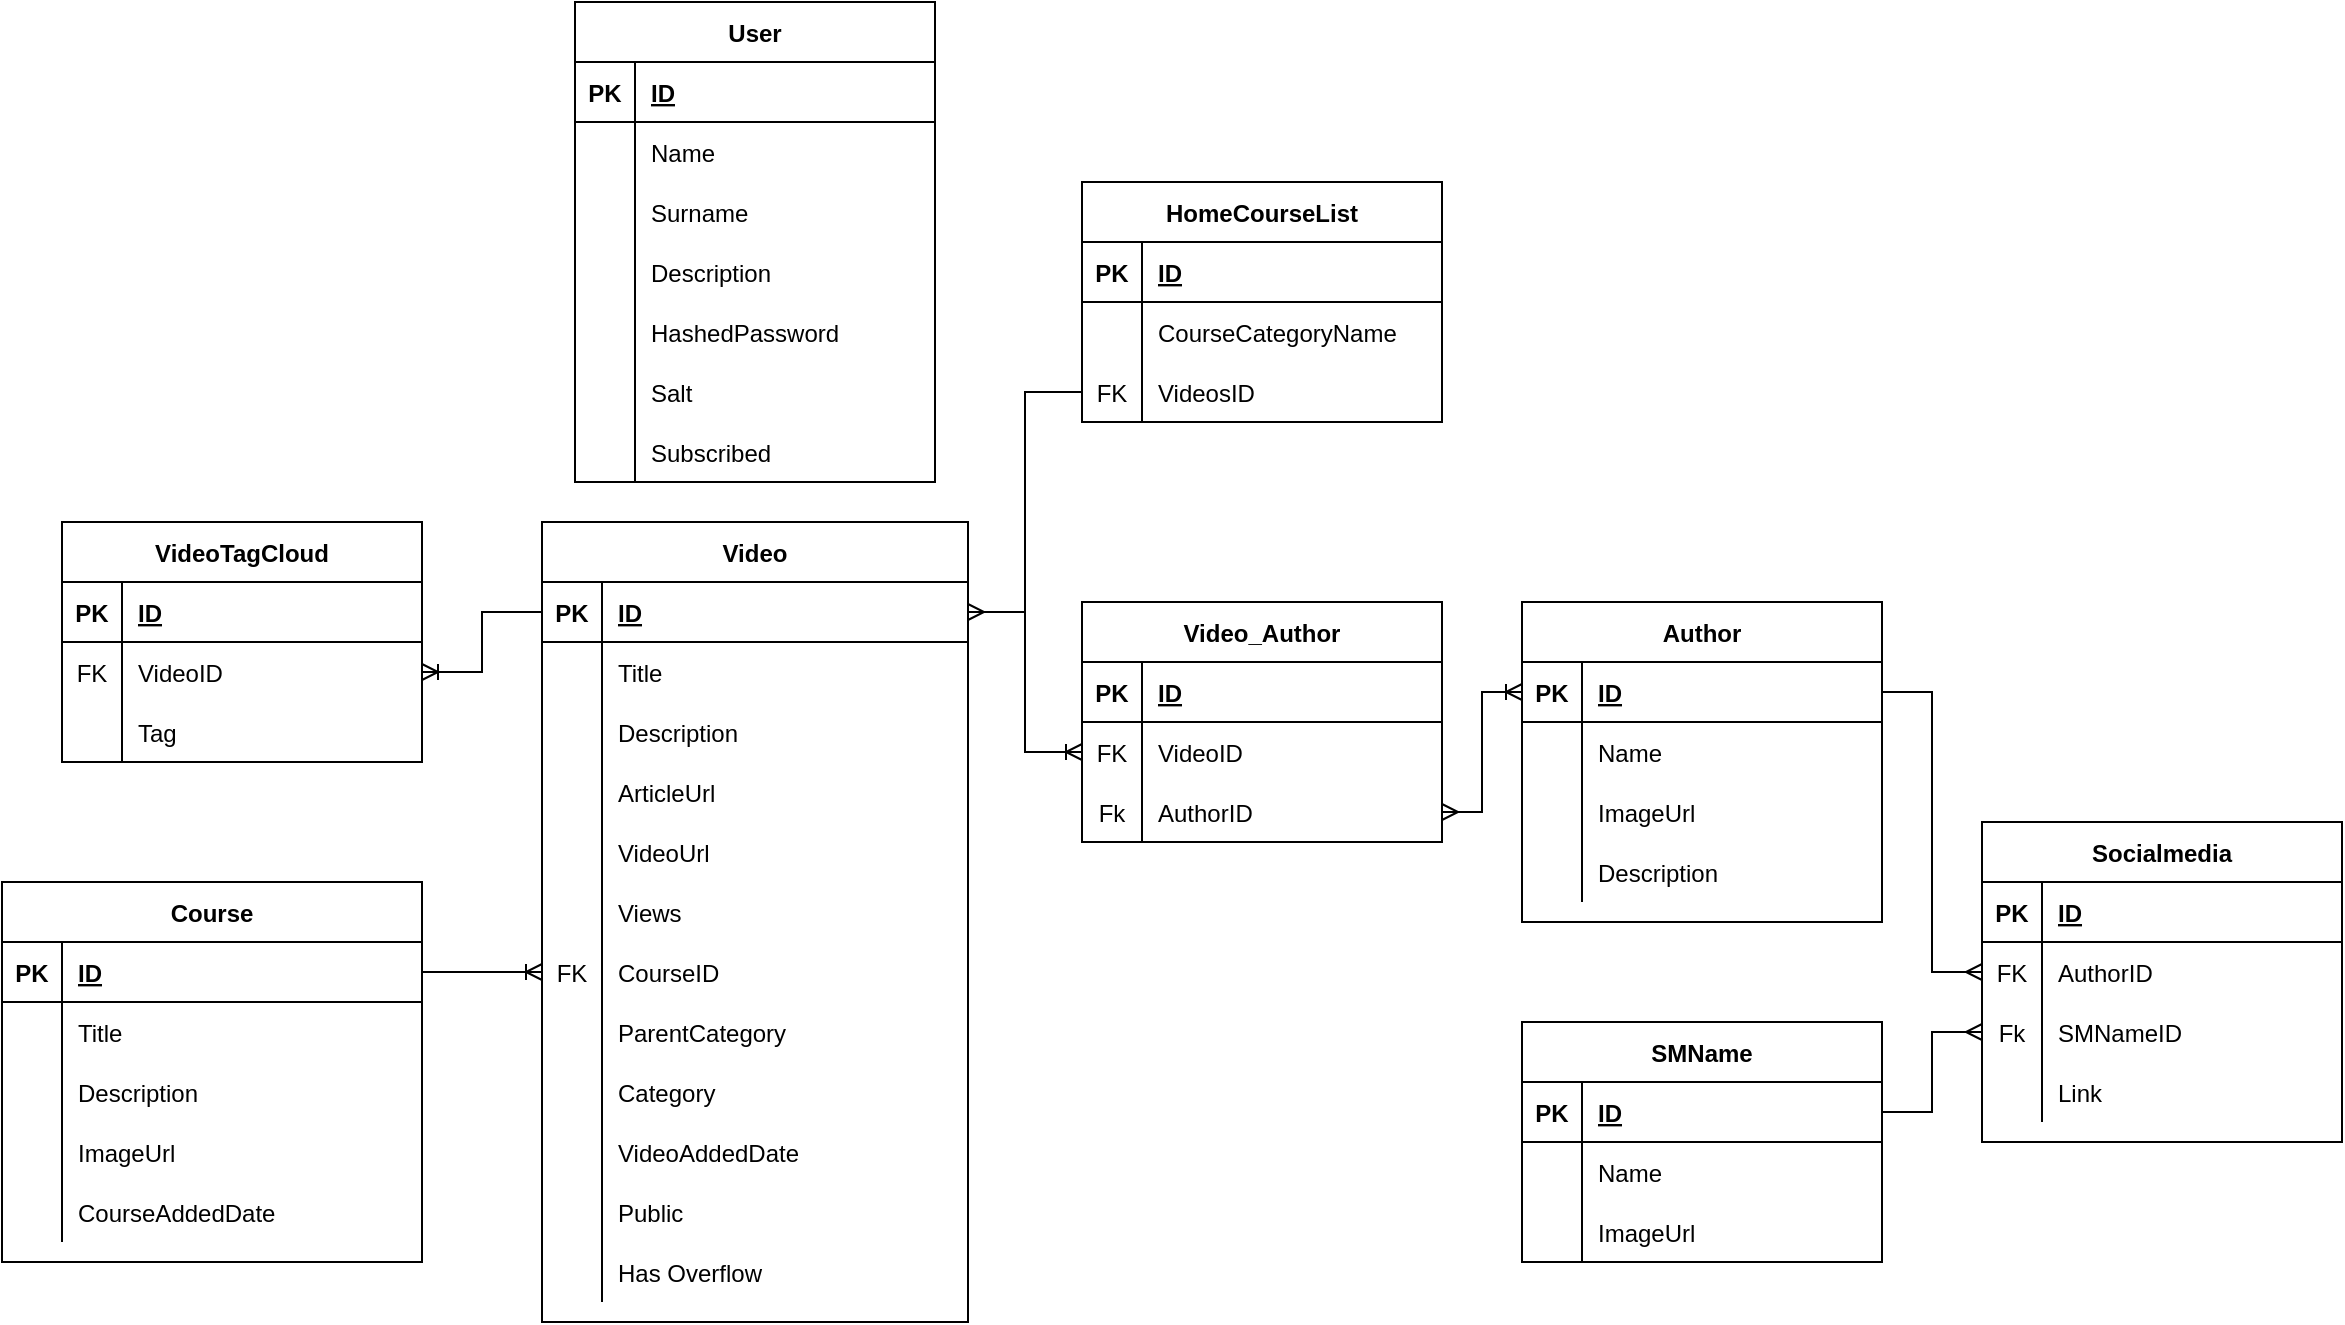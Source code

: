 <mxfile version="20.5.3" type="device"><diagram id="yXswS9nMI-ZGyokV_0qD" name="Modelling"><mxGraphModel dx="1497" dy="836" grid="1" gridSize="10" guides="1" tooltips="1" connect="1" arrows="1" fold="1" page="1" pageScale="1" pageWidth="1654" pageHeight="1169" math="0" shadow="0"><root><mxCell id="0"/><mxCell id="1" parent="0"/><mxCell id="XhUAzTueV6PGsJCJyvAM-1" value="Video" style="shape=table;startSize=30;container=1;collapsible=1;childLayout=tableLayout;fixedRows=1;rowLines=0;fontStyle=1;align=center;resizeLast=1;" parent="1" vertex="1"><mxGeometry x="512" y="515" width="213" height="400" as="geometry"/></mxCell><mxCell id="XhUAzTueV6PGsJCJyvAM-2" value="" style="shape=tableRow;horizontal=0;startSize=0;swimlaneHead=0;swimlaneBody=0;fillColor=none;collapsible=0;dropTarget=0;points=[[0,0.5],[1,0.5]];portConstraint=eastwest;top=0;left=0;right=0;bottom=1;" parent="XhUAzTueV6PGsJCJyvAM-1" vertex="1"><mxGeometry y="30" width="213" height="30" as="geometry"/></mxCell><mxCell id="XhUAzTueV6PGsJCJyvAM-3" value="PK" style="shape=partialRectangle;connectable=0;fillColor=none;top=0;left=0;bottom=0;right=0;fontStyle=1;overflow=hidden;" parent="XhUAzTueV6PGsJCJyvAM-2" vertex="1"><mxGeometry width="30" height="30" as="geometry"><mxRectangle width="30" height="30" as="alternateBounds"/></mxGeometry></mxCell><mxCell id="XhUAzTueV6PGsJCJyvAM-4" value="ID" style="shape=partialRectangle;connectable=0;fillColor=none;top=0;left=0;bottom=0;right=0;align=left;spacingLeft=6;fontStyle=5;overflow=hidden;" parent="XhUAzTueV6PGsJCJyvAM-2" vertex="1"><mxGeometry x="30" width="183" height="30" as="geometry"><mxRectangle width="183" height="30" as="alternateBounds"/></mxGeometry></mxCell><mxCell id="XhUAzTueV6PGsJCJyvAM-5" value="" style="shape=tableRow;horizontal=0;startSize=0;swimlaneHead=0;swimlaneBody=0;fillColor=none;collapsible=0;dropTarget=0;points=[[0,0.5],[1,0.5]];portConstraint=eastwest;top=0;left=0;right=0;bottom=0;" parent="XhUAzTueV6PGsJCJyvAM-1" vertex="1"><mxGeometry y="60" width="213" height="30" as="geometry"/></mxCell><mxCell id="XhUAzTueV6PGsJCJyvAM-6" value="" style="shape=partialRectangle;connectable=0;fillColor=none;top=0;left=0;bottom=0;right=0;editable=1;overflow=hidden;" parent="XhUAzTueV6PGsJCJyvAM-5" vertex="1"><mxGeometry width="30" height="30" as="geometry"><mxRectangle width="30" height="30" as="alternateBounds"/></mxGeometry></mxCell><mxCell id="XhUAzTueV6PGsJCJyvAM-7" value="Title" style="shape=partialRectangle;connectable=0;fillColor=none;top=0;left=0;bottom=0;right=0;align=left;spacingLeft=6;overflow=hidden;" parent="XhUAzTueV6PGsJCJyvAM-5" vertex="1"><mxGeometry x="30" width="183" height="30" as="geometry"><mxRectangle width="183" height="30" as="alternateBounds"/></mxGeometry></mxCell><mxCell id="XhUAzTueV6PGsJCJyvAM-8" value="" style="shape=tableRow;horizontal=0;startSize=0;swimlaneHead=0;swimlaneBody=0;fillColor=none;collapsible=0;dropTarget=0;points=[[0,0.5],[1,0.5]];portConstraint=eastwest;top=0;left=0;right=0;bottom=0;" parent="XhUAzTueV6PGsJCJyvAM-1" vertex="1"><mxGeometry y="90" width="213" height="30" as="geometry"/></mxCell><mxCell id="XhUAzTueV6PGsJCJyvAM-9" value="" style="shape=partialRectangle;connectable=0;fillColor=none;top=0;left=0;bottom=0;right=0;editable=1;overflow=hidden;" parent="XhUAzTueV6PGsJCJyvAM-8" vertex="1"><mxGeometry width="30" height="30" as="geometry"><mxRectangle width="30" height="30" as="alternateBounds"/></mxGeometry></mxCell><mxCell id="XhUAzTueV6PGsJCJyvAM-10" value="Description" style="shape=partialRectangle;connectable=0;fillColor=none;top=0;left=0;bottom=0;right=0;align=left;spacingLeft=6;overflow=hidden;" parent="XhUAzTueV6PGsJCJyvAM-8" vertex="1"><mxGeometry x="30" width="183" height="30" as="geometry"><mxRectangle width="183" height="30" as="alternateBounds"/></mxGeometry></mxCell><mxCell id="1PMuZu3zezDH73T2-9su-20" value="" style="shape=tableRow;horizontal=0;startSize=0;swimlaneHead=0;swimlaneBody=0;fillColor=none;collapsible=0;dropTarget=0;points=[[0,0.5],[1,0.5]];portConstraint=eastwest;top=0;left=0;right=0;bottom=0;" parent="XhUAzTueV6PGsJCJyvAM-1" vertex="1"><mxGeometry y="120" width="213" height="30" as="geometry"/></mxCell><mxCell id="1PMuZu3zezDH73T2-9su-21" value="" style="shape=partialRectangle;connectable=0;fillColor=none;top=0;left=0;bottom=0;right=0;editable=1;overflow=hidden;" parent="1PMuZu3zezDH73T2-9su-20" vertex="1"><mxGeometry width="30" height="30" as="geometry"><mxRectangle width="30" height="30" as="alternateBounds"/></mxGeometry></mxCell><mxCell id="1PMuZu3zezDH73T2-9su-22" value="ArticleUrl" style="shape=partialRectangle;connectable=0;fillColor=none;top=0;left=0;bottom=0;right=0;align=left;spacingLeft=6;overflow=hidden;" parent="1PMuZu3zezDH73T2-9su-20" vertex="1"><mxGeometry x="30" width="183" height="30" as="geometry"><mxRectangle width="183" height="30" as="alternateBounds"/></mxGeometry></mxCell><mxCell id="XhUAzTueV6PGsJCJyvAM-11" value="" style="shape=tableRow;horizontal=0;startSize=0;swimlaneHead=0;swimlaneBody=0;fillColor=none;collapsible=0;dropTarget=0;points=[[0,0.5],[1,0.5]];portConstraint=eastwest;top=0;left=0;right=0;bottom=0;" parent="XhUAzTueV6PGsJCJyvAM-1" vertex="1"><mxGeometry y="150" width="213" height="30" as="geometry"/></mxCell><mxCell id="XhUAzTueV6PGsJCJyvAM-12" value="" style="shape=partialRectangle;connectable=0;fillColor=none;top=0;left=0;bottom=0;right=0;editable=1;overflow=hidden;" parent="XhUAzTueV6PGsJCJyvAM-11" vertex="1"><mxGeometry width="30" height="30" as="geometry"><mxRectangle width="30" height="30" as="alternateBounds"/></mxGeometry></mxCell><mxCell id="XhUAzTueV6PGsJCJyvAM-13" value="VideoUrl" style="shape=partialRectangle;connectable=0;fillColor=none;top=0;left=0;bottom=0;right=0;align=left;spacingLeft=6;overflow=hidden;" parent="XhUAzTueV6PGsJCJyvAM-11" vertex="1"><mxGeometry x="30" width="183" height="30" as="geometry"><mxRectangle width="183" height="30" as="alternateBounds"/></mxGeometry></mxCell><mxCell id="XhUAzTueV6PGsJCJyvAM-45" value="" style="shape=tableRow;horizontal=0;startSize=0;swimlaneHead=0;swimlaneBody=0;fillColor=none;collapsible=0;dropTarget=0;points=[[0,0.5],[1,0.5]];portConstraint=eastwest;top=0;left=0;right=0;bottom=0;" parent="XhUAzTueV6PGsJCJyvAM-1" vertex="1"><mxGeometry y="180" width="213" height="30" as="geometry"/></mxCell><mxCell id="XhUAzTueV6PGsJCJyvAM-46" value="" style="shape=partialRectangle;connectable=0;fillColor=none;top=0;left=0;bottom=0;right=0;editable=1;overflow=hidden;" parent="XhUAzTueV6PGsJCJyvAM-45" vertex="1"><mxGeometry width="30" height="30" as="geometry"><mxRectangle width="30" height="30" as="alternateBounds"/></mxGeometry></mxCell><mxCell id="XhUAzTueV6PGsJCJyvAM-47" value="Views" style="shape=partialRectangle;connectable=0;fillColor=none;top=0;left=0;bottom=0;right=0;align=left;spacingLeft=6;overflow=hidden;" parent="XhUAzTueV6PGsJCJyvAM-45" vertex="1"><mxGeometry x="30" width="183" height="30" as="geometry"><mxRectangle width="183" height="30" as="alternateBounds"/></mxGeometry></mxCell><mxCell id="9Kz1tAF9Vu-BWozEOf5Q-10" value="" style="shape=tableRow;horizontal=0;startSize=0;swimlaneHead=0;swimlaneBody=0;fillColor=none;collapsible=0;dropTarget=0;points=[[0,0.5],[1,0.5]];portConstraint=eastwest;top=0;left=0;right=0;bottom=0;" vertex="1" parent="XhUAzTueV6PGsJCJyvAM-1"><mxGeometry y="210" width="213" height="30" as="geometry"/></mxCell><mxCell id="9Kz1tAF9Vu-BWozEOf5Q-11" value="FK" style="shape=partialRectangle;connectable=0;fillColor=none;top=0;left=0;bottom=0;right=0;editable=1;overflow=hidden;" vertex="1" parent="9Kz1tAF9Vu-BWozEOf5Q-10"><mxGeometry width="30" height="30" as="geometry"><mxRectangle width="30" height="30" as="alternateBounds"/></mxGeometry></mxCell><mxCell id="9Kz1tAF9Vu-BWozEOf5Q-12" value="CourseID" style="shape=partialRectangle;connectable=0;fillColor=none;top=0;left=0;bottom=0;right=0;align=left;spacingLeft=6;overflow=hidden;" vertex="1" parent="9Kz1tAF9Vu-BWozEOf5Q-10"><mxGeometry x="30" width="183" height="30" as="geometry"><mxRectangle width="183" height="30" as="alternateBounds"/></mxGeometry></mxCell><mxCell id="9Kz1tAF9Vu-BWozEOf5Q-13" value="" style="shape=tableRow;horizontal=0;startSize=0;swimlaneHead=0;swimlaneBody=0;fillColor=none;collapsible=0;dropTarget=0;points=[[0,0.5],[1,0.5]];portConstraint=eastwest;top=0;left=0;right=0;bottom=0;" vertex="1" parent="XhUAzTueV6PGsJCJyvAM-1"><mxGeometry y="240" width="213" height="30" as="geometry"/></mxCell><mxCell id="9Kz1tAF9Vu-BWozEOf5Q-14" value="" style="shape=partialRectangle;connectable=0;fillColor=none;top=0;left=0;bottom=0;right=0;editable=1;overflow=hidden;" vertex="1" parent="9Kz1tAF9Vu-BWozEOf5Q-13"><mxGeometry width="30" height="30" as="geometry"><mxRectangle width="30" height="30" as="alternateBounds"/></mxGeometry></mxCell><mxCell id="9Kz1tAF9Vu-BWozEOf5Q-15" value="ParentCategory" style="shape=partialRectangle;connectable=0;fillColor=none;top=0;left=0;bottom=0;right=0;align=left;spacingLeft=6;overflow=hidden;" vertex="1" parent="9Kz1tAF9Vu-BWozEOf5Q-13"><mxGeometry x="30" width="183" height="30" as="geometry"><mxRectangle width="183" height="30" as="alternateBounds"/></mxGeometry></mxCell><mxCell id="9Kz1tAF9Vu-BWozEOf5Q-16" value="" style="shape=tableRow;horizontal=0;startSize=0;swimlaneHead=0;swimlaneBody=0;fillColor=none;collapsible=0;dropTarget=0;points=[[0,0.5],[1,0.5]];portConstraint=eastwest;top=0;left=0;right=0;bottom=0;" vertex="1" parent="XhUAzTueV6PGsJCJyvAM-1"><mxGeometry y="270" width="213" height="30" as="geometry"/></mxCell><mxCell id="9Kz1tAF9Vu-BWozEOf5Q-17" value="" style="shape=partialRectangle;connectable=0;fillColor=none;top=0;left=0;bottom=0;right=0;editable=1;overflow=hidden;" vertex="1" parent="9Kz1tAF9Vu-BWozEOf5Q-16"><mxGeometry width="30" height="30" as="geometry"><mxRectangle width="30" height="30" as="alternateBounds"/></mxGeometry></mxCell><mxCell id="9Kz1tAF9Vu-BWozEOf5Q-18" value="Category" style="shape=partialRectangle;connectable=0;fillColor=none;top=0;left=0;bottom=0;right=0;align=left;spacingLeft=6;overflow=hidden;" vertex="1" parent="9Kz1tAF9Vu-BWozEOf5Q-16"><mxGeometry x="30" width="183" height="30" as="geometry"><mxRectangle width="183" height="30" as="alternateBounds"/></mxGeometry></mxCell><mxCell id="1PMuZu3zezDH73T2-9su-2" value="" style="shape=tableRow;horizontal=0;startSize=0;swimlaneHead=0;swimlaneBody=0;fillColor=none;collapsible=0;dropTarget=0;points=[[0,0.5],[1,0.5]];portConstraint=eastwest;top=0;left=0;right=0;bottom=0;" parent="XhUAzTueV6PGsJCJyvAM-1" vertex="1"><mxGeometry y="300" width="213" height="30" as="geometry"/></mxCell><mxCell id="1PMuZu3zezDH73T2-9su-3" value="" style="shape=partialRectangle;connectable=0;fillColor=none;top=0;left=0;bottom=0;right=0;editable=1;overflow=hidden;" parent="1PMuZu3zezDH73T2-9su-2" vertex="1"><mxGeometry width="30" height="30" as="geometry"><mxRectangle width="30" height="30" as="alternateBounds"/></mxGeometry></mxCell><mxCell id="1PMuZu3zezDH73T2-9su-4" value="VideoAddedDate" style="shape=partialRectangle;connectable=0;fillColor=none;top=0;left=0;bottom=0;right=0;align=left;spacingLeft=6;overflow=hidden;" parent="1PMuZu3zezDH73T2-9su-2" vertex="1"><mxGeometry x="30" width="183" height="30" as="geometry"><mxRectangle width="183" height="30" as="alternateBounds"/></mxGeometry></mxCell><mxCell id="1PMuZu3zezDH73T2-9su-41" value="" style="shape=tableRow;horizontal=0;startSize=0;swimlaneHead=0;swimlaneBody=0;fillColor=none;collapsible=0;dropTarget=0;points=[[0,0.5],[1,0.5]];portConstraint=eastwest;top=0;left=0;right=0;bottom=0;" parent="XhUAzTueV6PGsJCJyvAM-1" vertex="1"><mxGeometry y="330" width="213" height="30" as="geometry"/></mxCell><mxCell id="1PMuZu3zezDH73T2-9su-42" value="" style="shape=partialRectangle;connectable=0;fillColor=none;top=0;left=0;bottom=0;right=0;editable=1;overflow=hidden;" parent="1PMuZu3zezDH73T2-9su-41" vertex="1"><mxGeometry width="30" height="30" as="geometry"><mxRectangle width="30" height="30" as="alternateBounds"/></mxGeometry></mxCell><mxCell id="1PMuZu3zezDH73T2-9su-43" value="Public" style="shape=partialRectangle;connectable=0;fillColor=none;top=0;left=0;bottom=0;right=0;align=left;spacingLeft=6;overflow=hidden;" parent="1PMuZu3zezDH73T2-9su-41" vertex="1"><mxGeometry x="30" width="183" height="30" as="geometry"><mxRectangle width="183" height="30" as="alternateBounds"/></mxGeometry></mxCell><mxCell id="9Kz1tAF9Vu-BWozEOf5Q-7" value="" style="shape=tableRow;horizontal=0;startSize=0;swimlaneHead=0;swimlaneBody=0;fillColor=none;collapsible=0;dropTarget=0;points=[[0,0.5],[1,0.5]];portConstraint=eastwest;top=0;left=0;right=0;bottom=0;" vertex="1" parent="XhUAzTueV6PGsJCJyvAM-1"><mxGeometry y="360" width="213" height="30" as="geometry"/></mxCell><mxCell id="9Kz1tAF9Vu-BWozEOf5Q-8" value="" style="shape=partialRectangle;connectable=0;fillColor=none;top=0;left=0;bottom=0;right=0;editable=1;overflow=hidden;" vertex="1" parent="9Kz1tAF9Vu-BWozEOf5Q-7"><mxGeometry width="30" height="30" as="geometry"><mxRectangle width="30" height="30" as="alternateBounds"/></mxGeometry></mxCell><mxCell id="9Kz1tAF9Vu-BWozEOf5Q-9" value="Has Overflow" style="shape=partialRectangle;connectable=0;fillColor=none;top=0;left=0;bottom=0;right=0;align=left;spacingLeft=6;overflow=hidden;" vertex="1" parent="9Kz1tAF9Vu-BWozEOf5Q-7"><mxGeometry x="30" width="183" height="30" as="geometry"><mxRectangle width="183" height="30" as="alternateBounds"/></mxGeometry></mxCell><mxCell id="XhUAzTueV6PGsJCJyvAM-14" value="Course" style="shape=table;startSize=30;container=1;collapsible=1;childLayout=tableLayout;fixedRows=1;rowLines=0;fontStyle=1;align=center;resizeLast=1;" parent="1" vertex="1"><mxGeometry x="242" y="695" width="210" height="190" as="geometry"/></mxCell><mxCell id="XhUAzTueV6PGsJCJyvAM-15" value="" style="shape=tableRow;horizontal=0;startSize=0;swimlaneHead=0;swimlaneBody=0;fillColor=none;collapsible=0;dropTarget=0;points=[[0,0.5],[1,0.5]];portConstraint=eastwest;top=0;left=0;right=0;bottom=1;" parent="XhUAzTueV6PGsJCJyvAM-14" vertex="1"><mxGeometry y="30" width="210" height="30" as="geometry"/></mxCell><mxCell id="XhUAzTueV6PGsJCJyvAM-16" value="PK" style="shape=partialRectangle;connectable=0;fillColor=none;top=0;left=0;bottom=0;right=0;fontStyle=1;overflow=hidden;" parent="XhUAzTueV6PGsJCJyvAM-15" vertex="1"><mxGeometry width="30" height="30" as="geometry"><mxRectangle width="30" height="30" as="alternateBounds"/></mxGeometry></mxCell><mxCell id="XhUAzTueV6PGsJCJyvAM-17" value="ID" style="shape=partialRectangle;connectable=0;fillColor=none;top=0;left=0;bottom=0;right=0;align=left;spacingLeft=6;fontStyle=5;overflow=hidden;" parent="XhUAzTueV6PGsJCJyvAM-15" vertex="1"><mxGeometry x="30" width="180" height="30" as="geometry"><mxRectangle width="180" height="30" as="alternateBounds"/></mxGeometry></mxCell><mxCell id="XhUAzTueV6PGsJCJyvAM-18" value="" style="shape=tableRow;horizontal=0;startSize=0;swimlaneHead=0;swimlaneBody=0;fillColor=none;collapsible=0;dropTarget=0;points=[[0,0.5],[1,0.5]];portConstraint=eastwest;top=0;left=0;right=0;bottom=0;" parent="XhUAzTueV6PGsJCJyvAM-14" vertex="1"><mxGeometry y="60" width="210" height="30" as="geometry"/></mxCell><mxCell id="XhUAzTueV6PGsJCJyvAM-19" value="" style="shape=partialRectangle;connectable=0;fillColor=none;top=0;left=0;bottom=0;right=0;editable=1;overflow=hidden;" parent="XhUAzTueV6PGsJCJyvAM-18" vertex="1"><mxGeometry width="30" height="30" as="geometry"><mxRectangle width="30" height="30" as="alternateBounds"/></mxGeometry></mxCell><mxCell id="XhUAzTueV6PGsJCJyvAM-20" value="Title" style="shape=partialRectangle;connectable=0;fillColor=none;top=0;left=0;bottom=0;right=0;align=left;spacingLeft=6;overflow=hidden;" parent="XhUAzTueV6PGsJCJyvAM-18" vertex="1"><mxGeometry x="30" width="180" height="30" as="geometry"><mxRectangle width="180" height="30" as="alternateBounds"/></mxGeometry></mxCell><mxCell id="XhUAzTueV6PGsJCJyvAM-21" value="" style="shape=tableRow;horizontal=0;startSize=0;swimlaneHead=0;swimlaneBody=0;fillColor=none;collapsible=0;dropTarget=0;points=[[0,0.5],[1,0.5]];portConstraint=eastwest;top=0;left=0;right=0;bottom=0;" parent="XhUAzTueV6PGsJCJyvAM-14" vertex="1"><mxGeometry y="90" width="210" height="30" as="geometry"/></mxCell><mxCell id="XhUAzTueV6PGsJCJyvAM-22" value="" style="shape=partialRectangle;connectable=0;fillColor=none;top=0;left=0;bottom=0;right=0;editable=1;overflow=hidden;" parent="XhUAzTueV6PGsJCJyvAM-21" vertex="1"><mxGeometry width="30" height="30" as="geometry"><mxRectangle width="30" height="30" as="alternateBounds"/></mxGeometry></mxCell><mxCell id="XhUAzTueV6PGsJCJyvAM-23" value="Description" style="shape=partialRectangle;connectable=0;fillColor=none;top=0;left=0;bottom=0;right=0;align=left;spacingLeft=6;overflow=hidden;" parent="XhUAzTueV6PGsJCJyvAM-21" vertex="1"><mxGeometry x="30" width="180" height="30" as="geometry"><mxRectangle width="180" height="30" as="alternateBounds"/></mxGeometry></mxCell><mxCell id="XhUAzTueV6PGsJCJyvAM-24" value="" style="shape=tableRow;horizontal=0;startSize=0;swimlaneHead=0;swimlaneBody=0;fillColor=none;collapsible=0;dropTarget=0;points=[[0,0.5],[1,0.5]];portConstraint=eastwest;top=0;left=0;right=0;bottom=0;" parent="XhUAzTueV6PGsJCJyvAM-14" vertex="1"><mxGeometry y="120" width="210" height="30" as="geometry"/></mxCell><mxCell id="XhUAzTueV6PGsJCJyvAM-25" value="" style="shape=partialRectangle;connectable=0;fillColor=none;top=0;left=0;bottom=0;right=0;editable=1;overflow=hidden;" parent="XhUAzTueV6PGsJCJyvAM-24" vertex="1"><mxGeometry width="30" height="30" as="geometry"><mxRectangle width="30" height="30" as="alternateBounds"/></mxGeometry></mxCell><mxCell id="XhUAzTueV6PGsJCJyvAM-26" value="ImageUrl" style="shape=partialRectangle;connectable=0;fillColor=none;top=0;left=0;bottom=0;right=0;align=left;spacingLeft=6;overflow=hidden;" parent="XhUAzTueV6PGsJCJyvAM-24" vertex="1"><mxGeometry x="30" width="180" height="30" as="geometry"><mxRectangle width="180" height="30" as="alternateBounds"/></mxGeometry></mxCell><mxCell id="-9eQj4n4B9lF09aCqbyp-45" value="" style="shape=tableRow;horizontal=0;startSize=0;swimlaneHead=0;swimlaneBody=0;fillColor=none;collapsible=0;dropTarget=0;points=[[0,0.5],[1,0.5]];portConstraint=eastwest;top=0;left=0;right=0;bottom=0;" parent="XhUAzTueV6PGsJCJyvAM-14" vertex="1"><mxGeometry y="150" width="210" height="30" as="geometry"/></mxCell><mxCell id="-9eQj4n4B9lF09aCqbyp-46" value="" style="shape=partialRectangle;connectable=0;fillColor=none;top=0;left=0;bottom=0;right=0;editable=1;overflow=hidden;" parent="-9eQj4n4B9lF09aCqbyp-45" vertex="1"><mxGeometry width="30" height="30" as="geometry"><mxRectangle width="30" height="30" as="alternateBounds"/></mxGeometry></mxCell><mxCell id="-9eQj4n4B9lF09aCqbyp-47" value="CourseAddedDate" style="shape=partialRectangle;connectable=0;fillColor=none;top=0;left=0;bottom=0;right=0;align=left;spacingLeft=6;overflow=hidden;" parent="-9eQj4n4B9lF09aCqbyp-45" vertex="1"><mxGeometry x="30" width="180" height="30" as="geometry"><mxRectangle width="180" height="30" as="alternateBounds"/></mxGeometry></mxCell><mxCell id="XhUAzTueV6PGsJCJyvAM-43" value="" style="fontSize=12;html=1;endArrow=ERoneToMany;rounded=0;exitX=1;exitY=0.5;exitDx=0;exitDy=0;entryX=0;entryY=0.5;entryDx=0;entryDy=0;" parent="1" source="XhUAzTueV6PGsJCJyvAM-15" target="9Kz1tAF9Vu-BWozEOf5Q-10" edge="1"><mxGeometry width="100" height="100" relative="1" as="geometry"><mxPoint x="822" y="715" as="sourcePoint"/><mxPoint x="272" y="530" as="targetPoint"/></mxGeometry></mxCell><mxCell id="XhUAzTueV6PGsJCJyvAM-48" value="Author" style="shape=table;startSize=30;container=1;collapsible=1;childLayout=tableLayout;fixedRows=1;rowLines=0;fontStyle=1;align=center;resizeLast=1;" parent="1" vertex="1"><mxGeometry x="1002" y="555" width="180" height="160" as="geometry"/></mxCell><mxCell id="XhUAzTueV6PGsJCJyvAM-49" value="" style="shape=tableRow;horizontal=0;startSize=0;swimlaneHead=0;swimlaneBody=0;fillColor=none;collapsible=0;dropTarget=0;points=[[0,0.5],[1,0.5]];portConstraint=eastwest;top=0;left=0;right=0;bottom=1;" parent="XhUAzTueV6PGsJCJyvAM-48" vertex="1"><mxGeometry y="30" width="180" height="30" as="geometry"/></mxCell><mxCell id="XhUAzTueV6PGsJCJyvAM-50" value="PK" style="shape=partialRectangle;connectable=0;fillColor=none;top=0;left=0;bottom=0;right=0;fontStyle=1;overflow=hidden;" parent="XhUAzTueV6PGsJCJyvAM-49" vertex="1"><mxGeometry width="30" height="30" as="geometry"><mxRectangle width="30" height="30" as="alternateBounds"/></mxGeometry></mxCell><mxCell id="XhUAzTueV6PGsJCJyvAM-51" value="ID" style="shape=partialRectangle;connectable=0;fillColor=none;top=0;left=0;bottom=0;right=0;align=left;spacingLeft=6;fontStyle=5;overflow=hidden;" parent="XhUAzTueV6PGsJCJyvAM-49" vertex="1"><mxGeometry x="30" width="150" height="30" as="geometry"><mxRectangle width="150" height="30" as="alternateBounds"/></mxGeometry></mxCell><mxCell id="XhUAzTueV6PGsJCJyvAM-52" value="" style="shape=tableRow;horizontal=0;startSize=0;swimlaneHead=0;swimlaneBody=0;fillColor=none;collapsible=0;dropTarget=0;points=[[0,0.5],[1,0.5]];portConstraint=eastwest;top=0;left=0;right=0;bottom=0;" parent="XhUAzTueV6PGsJCJyvAM-48" vertex="1"><mxGeometry y="60" width="180" height="30" as="geometry"/></mxCell><mxCell id="XhUAzTueV6PGsJCJyvAM-53" value="" style="shape=partialRectangle;connectable=0;fillColor=none;top=0;left=0;bottom=0;right=0;editable=1;overflow=hidden;" parent="XhUAzTueV6PGsJCJyvAM-52" vertex="1"><mxGeometry width="30" height="30" as="geometry"><mxRectangle width="30" height="30" as="alternateBounds"/></mxGeometry></mxCell><mxCell id="XhUAzTueV6PGsJCJyvAM-54" value="Name" style="shape=partialRectangle;connectable=0;fillColor=none;top=0;left=0;bottom=0;right=0;align=left;spacingLeft=6;overflow=hidden;" parent="XhUAzTueV6PGsJCJyvAM-52" vertex="1"><mxGeometry x="30" width="150" height="30" as="geometry"><mxRectangle width="150" height="30" as="alternateBounds"/></mxGeometry></mxCell><mxCell id="XhUAzTueV6PGsJCJyvAM-55" value="" style="shape=tableRow;horizontal=0;startSize=0;swimlaneHead=0;swimlaneBody=0;fillColor=none;collapsible=0;dropTarget=0;points=[[0,0.5],[1,0.5]];portConstraint=eastwest;top=0;left=0;right=0;bottom=0;" parent="XhUAzTueV6PGsJCJyvAM-48" vertex="1"><mxGeometry y="90" width="180" height="30" as="geometry"/></mxCell><mxCell id="XhUAzTueV6PGsJCJyvAM-56" value="" style="shape=partialRectangle;connectable=0;fillColor=none;top=0;left=0;bottom=0;right=0;editable=1;overflow=hidden;" parent="XhUAzTueV6PGsJCJyvAM-55" vertex="1"><mxGeometry width="30" height="30" as="geometry"><mxRectangle width="30" height="30" as="alternateBounds"/></mxGeometry></mxCell><mxCell id="XhUAzTueV6PGsJCJyvAM-57" value="ImageUrl" style="shape=partialRectangle;connectable=0;fillColor=none;top=0;left=0;bottom=0;right=0;align=left;spacingLeft=6;overflow=hidden;" parent="XhUAzTueV6PGsJCJyvAM-55" vertex="1"><mxGeometry x="30" width="150" height="30" as="geometry"><mxRectangle width="150" height="30" as="alternateBounds"/></mxGeometry></mxCell><mxCell id="XhUAzTueV6PGsJCJyvAM-58" value="" style="shape=tableRow;horizontal=0;startSize=0;swimlaneHead=0;swimlaneBody=0;fillColor=none;collapsible=0;dropTarget=0;points=[[0,0.5],[1,0.5]];portConstraint=eastwest;top=0;left=0;right=0;bottom=0;" parent="XhUAzTueV6PGsJCJyvAM-48" vertex="1"><mxGeometry y="120" width="180" height="30" as="geometry"/></mxCell><mxCell id="XhUAzTueV6PGsJCJyvAM-59" value="" style="shape=partialRectangle;connectable=0;fillColor=none;top=0;left=0;bottom=0;right=0;editable=1;overflow=hidden;" parent="XhUAzTueV6PGsJCJyvAM-58" vertex="1"><mxGeometry width="30" height="30" as="geometry"><mxRectangle width="30" height="30" as="alternateBounds"/></mxGeometry></mxCell><mxCell id="XhUAzTueV6PGsJCJyvAM-60" value="Description" style="shape=partialRectangle;connectable=0;fillColor=none;top=0;left=0;bottom=0;right=0;align=left;spacingLeft=6;overflow=hidden;" parent="XhUAzTueV6PGsJCJyvAM-58" vertex="1"><mxGeometry x="30" width="150" height="30" as="geometry"><mxRectangle width="150" height="30" as="alternateBounds"/></mxGeometry></mxCell><mxCell id="XhUAzTueV6PGsJCJyvAM-64" value="Socialmedia" style="shape=table;startSize=30;container=1;collapsible=1;childLayout=tableLayout;fixedRows=1;rowLines=0;fontStyle=1;align=center;resizeLast=1;" parent="1" vertex="1"><mxGeometry x="1232" y="665" width="180" height="160" as="geometry"/></mxCell><mxCell id="XhUAzTueV6PGsJCJyvAM-65" value="" style="shape=tableRow;horizontal=0;startSize=0;swimlaneHead=0;swimlaneBody=0;fillColor=none;collapsible=0;dropTarget=0;points=[[0,0.5],[1,0.5]];portConstraint=eastwest;top=0;left=0;right=0;bottom=1;" parent="XhUAzTueV6PGsJCJyvAM-64" vertex="1"><mxGeometry y="30" width="180" height="30" as="geometry"/></mxCell><mxCell id="XhUAzTueV6PGsJCJyvAM-66" value="PK" style="shape=partialRectangle;connectable=0;fillColor=none;top=0;left=0;bottom=0;right=0;fontStyle=1;overflow=hidden;" parent="XhUAzTueV6PGsJCJyvAM-65" vertex="1"><mxGeometry width="30" height="30" as="geometry"><mxRectangle width="30" height="30" as="alternateBounds"/></mxGeometry></mxCell><mxCell id="XhUAzTueV6PGsJCJyvAM-67" value="ID" style="shape=partialRectangle;connectable=0;fillColor=none;top=0;left=0;bottom=0;right=0;align=left;spacingLeft=6;fontStyle=5;overflow=hidden;" parent="XhUAzTueV6PGsJCJyvAM-65" vertex="1"><mxGeometry x="30" width="150" height="30" as="geometry"><mxRectangle width="150" height="30" as="alternateBounds"/></mxGeometry></mxCell><mxCell id="XhUAzTueV6PGsJCJyvAM-68" value="" style="shape=tableRow;horizontal=0;startSize=0;swimlaneHead=0;swimlaneBody=0;fillColor=none;collapsible=0;dropTarget=0;points=[[0,0.5],[1,0.5]];portConstraint=eastwest;top=0;left=0;right=0;bottom=0;" parent="XhUAzTueV6PGsJCJyvAM-64" vertex="1"><mxGeometry y="60" width="180" height="30" as="geometry"/></mxCell><mxCell id="XhUAzTueV6PGsJCJyvAM-69" value="FK" style="shape=partialRectangle;connectable=0;fillColor=none;top=0;left=0;bottom=0;right=0;editable=1;overflow=hidden;" parent="XhUAzTueV6PGsJCJyvAM-68" vertex="1"><mxGeometry width="30" height="30" as="geometry"><mxRectangle width="30" height="30" as="alternateBounds"/></mxGeometry></mxCell><mxCell id="XhUAzTueV6PGsJCJyvAM-70" value="AuthorID" style="shape=partialRectangle;connectable=0;fillColor=none;top=0;left=0;bottom=0;right=0;align=left;spacingLeft=6;overflow=hidden;" parent="XhUAzTueV6PGsJCJyvAM-68" vertex="1"><mxGeometry x="30" width="150" height="30" as="geometry"><mxRectangle width="150" height="30" as="alternateBounds"/></mxGeometry></mxCell><mxCell id="XhUAzTueV6PGsJCJyvAM-71" value="" style="shape=tableRow;horizontal=0;startSize=0;swimlaneHead=0;swimlaneBody=0;fillColor=none;collapsible=0;dropTarget=0;points=[[0,0.5],[1,0.5]];portConstraint=eastwest;top=0;left=0;right=0;bottom=0;" parent="XhUAzTueV6PGsJCJyvAM-64" vertex="1"><mxGeometry y="90" width="180" height="30" as="geometry"/></mxCell><mxCell id="XhUAzTueV6PGsJCJyvAM-72" value="Fk" style="shape=partialRectangle;connectable=0;fillColor=none;top=0;left=0;bottom=0;right=0;editable=1;overflow=hidden;" parent="XhUAzTueV6PGsJCJyvAM-71" vertex="1"><mxGeometry width="30" height="30" as="geometry"><mxRectangle width="30" height="30" as="alternateBounds"/></mxGeometry></mxCell><mxCell id="XhUAzTueV6PGsJCJyvAM-73" value="SMNameID" style="shape=partialRectangle;connectable=0;fillColor=none;top=0;left=0;bottom=0;right=0;align=left;spacingLeft=6;overflow=hidden;" parent="XhUAzTueV6PGsJCJyvAM-71" vertex="1"><mxGeometry x="30" width="150" height="30" as="geometry"><mxRectangle width="150" height="30" as="alternateBounds"/></mxGeometry></mxCell><mxCell id="XhUAzTueV6PGsJCJyvAM-74" value="" style="shape=tableRow;horizontal=0;startSize=0;swimlaneHead=0;swimlaneBody=0;fillColor=none;collapsible=0;dropTarget=0;points=[[0,0.5],[1,0.5]];portConstraint=eastwest;top=0;left=0;right=0;bottom=0;" parent="XhUAzTueV6PGsJCJyvAM-64" vertex="1"><mxGeometry y="120" width="180" height="30" as="geometry"/></mxCell><mxCell id="XhUAzTueV6PGsJCJyvAM-75" value="" style="shape=partialRectangle;connectable=0;fillColor=none;top=0;left=0;bottom=0;right=0;editable=1;overflow=hidden;" parent="XhUAzTueV6PGsJCJyvAM-74" vertex="1"><mxGeometry width="30" height="30" as="geometry"><mxRectangle width="30" height="30" as="alternateBounds"/></mxGeometry></mxCell><mxCell id="XhUAzTueV6PGsJCJyvAM-76" value="Link" style="shape=partialRectangle;connectable=0;fillColor=none;top=0;left=0;bottom=0;right=0;align=left;spacingLeft=6;overflow=hidden;" parent="XhUAzTueV6PGsJCJyvAM-74" vertex="1"><mxGeometry x="30" width="150" height="30" as="geometry"><mxRectangle width="150" height="30" as="alternateBounds"/></mxGeometry></mxCell><mxCell id="XhUAzTueV6PGsJCJyvAM-78" value="" style="edgeStyle=elbowEdgeStyle;fontSize=12;html=1;endArrow=none;rounded=0;entryX=1;entryY=0.5;entryDx=0;entryDy=0;exitX=0;exitY=0.5;exitDx=0;exitDy=0;startArrow=ERmany;startFill=0;endFill=0;" parent="1" source="XhUAzTueV6PGsJCJyvAM-68" target="XhUAzTueV6PGsJCJyvAM-49" edge="1"><mxGeometry width="100" height="100" relative="1" as="geometry"><mxPoint x="992" y="775" as="sourcePoint"/><mxPoint x="952" y="735" as="targetPoint"/></mxGeometry></mxCell><mxCell id="-9eQj4n4B9lF09aCqbyp-1" value="SMName" style="shape=table;startSize=30;container=1;collapsible=1;childLayout=tableLayout;fixedRows=1;rowLines=0;fontStyle=1;align=center;resizeLast=1;" parent="1" vertex="1"><mxGeometry x="1002" y="765" width="180" height="120" as="geometry"><mxRectangle x="1240" y="720" width="90" height="30" as="alternateBounds"/></mxGeometry></mxCell><mxCell id="-9eQj4n4B9lF09aCqbyp-2" value="" style="shape=tableRow;horizontal=0;startSize=0;swimlaneHead=0;swimlaneBody=0;fillColor=none;collapsible=0;dropTarget=0;points=[[0,0.5],[1,0.5]];portConstraint=eastwest;top=0;left=0;right=0;bottom=1;" parent="-9eQj4n4B9lF09aCqbyp-1" vertex="1"><mxGeometry y="30" width="180" height="30" as="geometry"/></mxCell><mxCell id="-9eQj4n4B9lF09aCqbyp-3" value="PK" style="shape=partialRectangle;connectable=0;fillColor=none;top=0;left=0;bottom=0;right=0;fontStyle=1;overflow=hidden;" parent="-9eQj4n4B9lF09aCqbyp-2" vertex="1"><mxGeometry width="30" height="30" as="geometry"><mxRectangle width="30" height="30" as="alternateBounds"/></mxGeometry></mxCell><mxCell id="-9eQj4n4B9lF09aCqbyp-4" value="ID" style="shape=partialRectangle;connectable=0;fillColor=none;top=0;left=0;bottom=0;right=0;align=left;spacingLeft=6;fontStyle=5;overflow=hidden;" parent="-9eQj4n4B9lF09aCqbyp-2" vertex="1"><mxGeometry x="30" width="150" height="30" as="geometry"><mxRectangle width="150" height="30" as="alternateBounds"/></mxGeometry></mxCell><mxCell id="-9eQj4n4B9lF09aCqbyp-5" value="" style="shape=tableRow;horizontal=0;startSize=0;swimlaneHead=0;swimlaneBody=0;fillColor=none;collapsible=0;dropTarget=0;points=[[0,0.5],[1,0.5]];portConstraint=eastwest;top=0;left=0;right=0;bottom=0;" parent="-9eQj4n4B9lF09aCqbyp-1" vertex="1"><mxGeometry y="60" width="180" height="30" as="geometry"/></mxCell><mxCell id="-9eQj4n4B9lF09aCqbyp-6" value="" style="shape=partialRectangle;connectable=0;fillColor=none;top=0;left=0;bottom=0;right=0;editable=1;overflow=hidden;" parent="-9eQj4n4B9lF09aCqbyp-5" vertex="1"><mxGeometry width="30" height="30" as="geometry"><mxRectangle width="30" height="30" as="alternateBounds"/></mxGeometry></mxCell><mxCell id="-9eQj4n4B9lF09aCqbyp-7" value="Name" style="shape=partialRectangle;connectable=0;fillColor=none;top=0;left=0;bottom=0;right=0;align=left;spacingLeft=6;overflow=hidden;" parent="-9eQj4n4B9lF09aCqbyp-5" vertex="1"><mxGeometry x="30" width="150" height="30" as="geometry"><mxRectangle width="150" height="30" as="alternateBounds"/></mxGeometry></mxCell><mxCell id="-9eQj4n4B9lF09aCqbyp-8" value="" style="shape=tableRow;horizontal=0;startSize=0;swimlaneHead=0;swimlaneBody=0;fillColor=none;collapsible=0;dropTarget=0;points=[[0,0.5],[1,0.5]];portConstraint=eastwest;top=0;left=0;right=0;bottom=0;" parent="-9eQj4n4B9lF09aCqbyp-1" vertex="1"><mxGeometry y="90" width="180" height="30" as="geometry"/></mxCell><mxCell id="-9eQj4n4B9lF09aCqbyp-9" value="" style="shape=partialRectangle;connectable=0;fillColor=none;top=0;left=0;bottom=0;right=0;editable=1;overflow=hidden;" parent="-9eQj4n4B9lF09aCqbyp-8" vertex="1"><mxGeometry width="30" height="30" as="geometry"><mxRectangle width="30" height="30" as="alternateBounds"/></mxGeometry></mxCell><mxCell id="-9eQj4n4B9lF09aCqbyp-10" value="ImageUrl" style="shape=partialRectangle;connectable=0;fillColor=none;top=0;left=0;bottom=0;right=0;align=left;spacingLeft=6;overflow=hidden;" parent="-9eQj4n4B9lF09aCqbyp-8" vertex="1"><mxGeometry x="30" width="150" height="30" as="geometry"><mxRectangle width="150" height="30" as="alternateBounds"/></mxGeometry></mxCell><mxCell id="-9eQj4n4B9lF09aCqbyp-14" value="" style="edgeStyle=elbowEdgeStyle;fontSize=12;html=1;endArrow=none;rounded=0;entryX=1;entryY=0.5;entryDx=0;entryDy=0;exitX=0;exitY=0.5;exitDx=0;exitDy=0;startArrow=ERmany;startFill=0;endFill=0;" parent="1" source="XhUAzTueV6PGsJCJyvAM-71" target="-9eQj4n4B9lF09aCqbyp-2" edge="1"><mxGeometry width="100" height="100" relative="1" as="geometry"><mxPoint x="1045.0" y="810.0" as="sourcePoint"/><mxPoint x="962" y="750.0" as="targetPoint"/></mxGeometry></mxCell><mxCell id="-9eQj4n4B9lF09aCqbyp-83" value="HomeCourseList" style="shape=table;startSize=30;container=1;collapsible=1;childLayout=tableLayout;fixedRows=1;rowLines=0;fontStyle=1;align=center;resizeLast=1;" parent="1" vertex="1"><mxGeometry x="782" y="345" width="180" height="120" as="geometry"/></mxCell><mxCell id="-9eQj4n4B9lF09aCqbyp-84" value="" style="shape=tableRow;horizontal=0;startSize=0;swimlaneHead=0;swimlaneBody=0;fillColor=none;collapsible=0;dropTarget=0;points=[[0,0.5],[1,0.5]];portConstraint=eastwest;top=0;left=0;right=0;bottom=1;" parent="-9eQj4n4B9lF09aCqbyp-83" vertex="1"><mxGeometry y="30" width="180" height="30" as="geometry"/></mxCell><mxCell id="-9eQj4n4B9lF09aCqbyp-85" value="PK" style="shape=partialRectangle;connectable=0;fillColor=none;top=0;left=0;bottom=0;right=0;fontStyle=1;overflow=hidden;" parent="-9eQj4n4B9lF09aCqbyp-84" vertex="1"><mxGeometry width="30" height="30" as="geometry"><mxRectangle width="30" height="30" as="alternateBounds"/></mxGeometry></mxCell><mxCell id="-9eQj4n4B9lF09aCqbyp-86" value="ID" style="shape=partialRectangle;connectable=0;fillColor=none;top=0;left=0;bottom=0;right=0;align=left;spacingLeft=6;fontStyle=5;overflow=hidden;" parent="-9eQj4n4B9lF09aCqbyp-84" vertex="1"><mxGeometry x="30" width="150" height="30" as="geometry"><mxRectangle width="150" height="30" as="alternateBounds"/></mxGeometry></mxCell><mxCell id="-9eQj4n4B9lF09aCqbyp-90" value="" style="shape=tableRow;horizontal=0;startSize=0;swimlaneHead=0;swimlaneBody=0;fillColor=none;collapsible=0;dropTarget=0;points=[[0,0.5],[1,0.5]];portConstraint=eastwest;top=0;left=0;right=0;bottom=0;" parent="-9eQj4n4B9lF09aCqbyp-83" vertex="1"><mxGeometry y="60" width="180" height="30" as="geometry"/></mxCell><mxCell id="-9eQj4n4B9lF09aCqbyp-91" value="" style="shape=partialRectangle;connectable=0;fillColor=none;top=0;left=0;bottom=0;right=0;editable=1;overflow=hidden;" parent="-9eQj4n4B9lF09aCqbyp-90" vertex="1"><mxGeometry width="30" height="30" as="geometry"><mxRectangle width="30" height="30" as="alternateBounds"/></mxGeometry></mxCell><mxCell id="-9eQj4n4B9lF09aCqbyp-92" value="CourseCategoryName" style="shape=partialRectangle;connectable=0;fillColor=none;top=0;left=0;bottom=0;right=0;align=left;spacingLeft=6;overflow=hidden;" parent="-9eQj4n4B9lF09aCqbyp-90" vertex="1"><mxGeometry x="30" width="150" height="30" as="geometry"><mxRectangle width="150" height="30" as="alternateBounds"/></mxGeometry></mxCell><mxCell id="-9eQj4n4B9lF09aCqbyp-93" value="" style="shape=tableRow;horizontal=0;startSize=0;swimlaneHead=0;swimlaneBody=0;fillColor=none;collapsible=0;dropTarget=0;points=[[0,0.5],[1,0.5]];portConstraint=eastwest;top=0;left=0;right=0;bottom=0;" parent="-9eQj4n4B9lF09aCqbyp-83" vertex="1"><mxGeometry y="90" width="180" height="30" as="geometry"/></mxCell><mxCell id="-9eQj4n4B9lF09aCqbyp-94" value="FK" style="shape=partialRectangle;connectable=0;fillColor=none;top=0;left=0;bottom=0;right=0;editable=1;overflow=hidden;" parent="-9eQj4n4B9lF09aCqbyp-93" vertex="1"><mxGeometry width="30" height="30" as="geometry"><mxRectangle width="30" height="30" as="alternateBounds"/></mxGeometry></mxCell><mxCell id="-9eQj4n4B9lF09aCqbyp-95" value="VideosID" style="shape=partialRectangle;connectable=0;fillColor=none;top=0;left=0;bottom=0;right=0;align=left;spacingLeft=6;overflow=hidden;" parent="-9eQj4n4B9lF09aCqbyp-93" vertex="1"><mxGeometry x="30" width="150" height="30" as="geometry"><mxRectangle width="150" height="30" as="alternateBounds"/></mxGeometry></mxCell><mxCell id="-9eQj4n4B9lF09aCqbyp-96" value="" style="edgeStyle=elbowEdgeStyle;fontSize=12;html=1;endArrow=none;rounded=0;entryX=0;entryY=0.5;entryDx=0;entryDy=0;exitX=1;exitY=0.5;exitDx=0;exitDy=0;startArrow=ERmany;startFill=0;endFill=0;" parent="1" source="XhUAzTueV6PGsJCJyvAM-2" target="-9eQj4n4B9lF09aCqbyp-93" edge="1"><mxGeometry width="100" height="100" relative="1" as="geometry"><mxPoint x="1032" y="800.0" as="sourcePoint"/><mxPoint x="1072" y="800.0" as="targetPoint"/></mxGeometry></mxCell><mxCell id="1PMuZu3zezDH73T2-9su-5" value="Video_Author" style="shape=table;startSize=30;container=1;collapsible=1;childLayout=tableLayout;fixedRows=1;rowLines=0;fontStyle=1;align=center;resizeLast=1;" parent="1" vertex="1"><mxGeometry x="782" y="555" width="180" height="120" as="geometry"/></mxCell><mxCell id="1PMuZu3zezDH73T2-9su-6" value="" style="shape=tableRow;horizontal=0;startSize=0;swimlaneHead=0;swimlaneBody=0;fillColor=none;collapsible=0;dropTarget=0;points=[[0,0.5],[1,0.5]];portConstraint=eastwest;top=0;left=0;right=0;bottom=1;" parent="1PMuZu3zezDH73T2-9su-5" vertex="1"><mxGeometry y="30" width="180" height="30" as="geometry"/></mxCell><mxCell id="1PMuZu3zezDH73T2-9su-7" value="PK" style="shape=partialRectangle;connectable=0;fillColor=none;top=0;left=0;bottom=0;right=0;fontStyle=1;overflow=hidden;" parent="1PMuZu3zezDH73T2-9su-6" vertex="1"><mxGeometry width="30" height="30" as="geometry"><mxRectangle width="30" height="30" as="alternateBounds"/></mxGeometry></mxCell><mxCell id="1PMuZu3zezDH73T2-9su-8" value="ID" style="shape=partialRectangle;connectable=0;fillColor=none;top=0;left=0;bottom=0;right=0;align=left;spacingLeft=6;fontStyle=5;overflow=hidden;" parent="1PMuZu3zezDH73T2-9su-6" vertex="1"><mxGeometry x="30" width="150" height="30" as="geometry"><mxRectangle width="150" height="30" as="alternateBounds"/></mxGeometry></mxCell><mxCell id="1PMuZu3zezDH73T2-9su-9" value="" style="shape=tableRow;horizontal=0;startSize=0;swimlaneHead=0;swimlaneBody=0;fillColor=none;collapsible=0;dropTarget=0;points=[[0,0.5],[1,0.5]];portConstraint=eastwest;top=0;left=0;right=0;bottom=0;" parent="1PMuZu3zezDH73T2-9su-5" vertex="1"><mxGeometry y="60" width="180" height="30" as="geometry"/></mxCell><mxCell id="1PMuZu3zezDH73T2-9su-10" value="FK" style="shape=partialRectangle;connectable=0;fillColor=none;top=0;left=0;bottom=0;right=0;editable=1;overflow=hidden;" parent="1PMuZu3zezDH73T2-9su-9" vertex="1"><mxGeometry width="30" height="30" as="geometry"><mxRectangle width="30" height="30" as="alternateBounds"/></mxGeometry></mxCell><mxCell id="1PMuZu3zezDH73T2-9su-11" value="VideoID" style="shape=partialRectangle;connectable=0;fillColor=none;top=0;left=0;bottom=0;right=0;align=left;spacingLeft=6;overflow=hidden;" parent="1PMuZu3zezDH73T2-9su-9" vertex="1"><mxGeometry x="30" width="150" height="30" as="geometry"><mxRectangle width="150" height="30" as="alternateBounds"/></mxGeometry></mxCell><mxCell id="1PMuZu3zezDH73T2-9su-12" value="" style="shape=tableRow;horizontal=0;startSize=0;swimlaneHead=0;swimlaneBody=0;fillColor=none;collapsible=0;dropTarget=0;points=[[0,0.5],[1,0.5]];portConstraint=eastwest;top=0;left=0;right=0;bottom=0;" parent="1PMuZu3zezDH73T2-9su-5" vertex="1"><mxGeometry y="90" width="180" height="30" as="geometry"/></mxCell><mxCell id="1PMuZu3zezDH73T2-9su-13" value="Fk" style="shape=partialRectangle;connectable=0;fillColor=none;top=0;left=0;bottom=0;right=0;editable=1;overflow=hidden;" parent="1PMuZu3zezDH73T2-9su-12" vertex="1"><mxGeometry width="30" height="30" as="geometry"><mxRectangle width="30" height="30" as="alternateBounds"/></mxGeometry></mxCell><mxCell id="1PMuZu3zezDH73T2-9su-14" value="AuthorID" style="shape=partialRectangle;connectable=0;fillColor=none;top=0;left=0;bottom=0;right=0;align=left;spacingLeft=6;overflow=hidden;" parent="1PMuZu3zezDH73T2-9su-12" vertex="1"><mxGeometry x="30" width="150" height="30" as="geometry"><mxRectangle width="150" height="30" as="alternateBounds"/></mxGeometry></mxCell><mxCell id="1PMuZu3zezDH73T2-9su-18" value="" style="edgeStyle=elbowEdgeStyle;fontSize=12;html=1;endArrow=ERoneToMany;rounded=0;exitX=1;exitY=0.5;exitDx=0;exitDy=0;entryX=0;entryY=0.5;entryDx=0;entryDy=0;" parent="1" source="XhUAzTueV6PGsJCJyvAM-2" target="1PMuZu3zezDH73T2-9su-9" edge="1"><mxGeometry width="100" height="100" relative="1" as="geometry"><mxPoint x="462" y="570" as="sourcePoint"/><mxPoint x="522" y="510" as="targetPoint"/></mxGeometry></mxCell><mxCell id="1PMuZu3zezDH73T2-9su-19" value="" style="edgeStyle=elbowEdgeStyle;fontSize=12;html=1;endArrow=ERoneToMany;rounded=0;exitX=1;exitY=0.5;exitDx=0;exitDy=0;entryX=0;entryY=0.5;entryDx=0;entryDy=0;startArrow=ERmany;startFill=0;" parent="1" source="1PMuZu3zezDH73T2-9su-12" target="XhUAzTueV6PGsJCJyvAM-49" edge="1"><mxGeometry width="100" height="100" relative="1" as="geometry"><mxPoint x="472" y="580" as="sourcePoint"/><mxPoint x="532" y="520" as="targetPoint"/></mxGeometry></mxCell><mxCell id="1PMuZu3zezDH73T2-9su-44" value="User" style="shape=table;startSize=30;container=1;collapsible=1;childLayout=tableLayout;fixedRows=1;rowLines=0;fontStyle=1;align=center;resizeLast=1;" parent="1" vertex="1"><mxGeometry x="528.5" y="255" width="180" height="240" as="geometry"/></mxCell><mxCell id="1PMuZu3zezDH73T2-9su-45" value="" style="shape=tableRow;horizontal=0;startSize=0;swimlaneHead=0;swimlaneBody=0;fillColor=none;collapsible=0;dropTarget=0;points=[[0,0.5],[1,0.5]];portConstraint=eastwest;top=0;left=0;right=0;bottom=1;" parent="1PMuZu3zezDH73T2-9su-44" vertex="1"><mxGeometry y="30" width="180" height="30" as="geometry"/></mxCell><mxCell id="1PMuZu3zezDH73T2-9su-46" value="PK" style="shape=partialRectangle;connectable=0;fillColor=none;top=0;left=0;bottom=0;right=0;fontStyle=1;overflow=hidden;" parent="1PMuZu3zezDH73T2-9su-45" vertex="1"><mxGeometry width="30" height="30" as="geometry"><mxRectangle width="30" height="30" as="alternateBounds"/></mxGeometry></mxCell><mxCell id="1PMuZu3zezDH73T2-9su-47" value="ID" style="shape=partialRectangle;connectable=0;fillColor=none;top=0;left=0;bottom=0;right=0;align=left;spacingLeft=6;fontStyle=5;overflow=hidden;" parent="1PMuZu3zezDH73T2-9su-45" vertex="1"><mxGeometry x="30" width="150" height="30" as="geometry"><mxRectangle width="150" height="30" as="alternateBounds"/></mxGeometry></mxCell><mxCell id="1PMuZu3zezDH73T2-9su-48" value="" style="shape=tableRow;horizontal=0;startSize=0;swimlaneHead=0;swimlaneBody=0;fillColor=none;collapsible=0;dropTarget=0;points=[[0,0.5],[1,0.5]];portConstraint=eastwest;top=0;left=0;right=0;bottom=0;" parent="1PMuZu3zezDH73T2-9su-44" vertex="1"><mxGeometry y="60" width="180" height="30" as="geometry"/></mxCell><mxCell id="1PMuZu3zezDH73T2-9su-49" value="" style="shape=partialRectangle;connectable=0;fillColor=none;top=0;left=0;bottom=0;right=0;editable=1;overflow=hidden;" parent="1PMuZu3zezDH73T2-9su-48" vertex="1"><mxGeometry width="30" height="30" as="geometry"><mxRectangle width="30" height="30" as="alternateBounds"/></mxGeometry></mxCell><mxCell id="1PMuZu3zezDH73T2-9su-50" value="Name" style="shape=partialRectangle;connectable=0;fillColor=none;top=0;left=0;bottom=0;right=0;align=left;spacingLeft=6;overflow=hidden;" parent="1PMuZu3zezDH73T2-9su-48" vertex="1"><mxGeometry x="30" width="150" height="30" as="geometry"><mxRectangle width="150" height="30" as="alternateBounds"/></mxGeometry></mxCell><mxCell id="1PMuZu3zezDH73T2-9su-51" value="" style="shape=tableRow;horizontal=0;startSize=0;swimlaneHead=0;swimlaneBody=0;fillColor=none;collapsible=0;dropTarget=0;points=[[0,0.5],[1,0.5]];portConstraint=eastwest;top=0;left=0;right=0;bottom=0;" parent="1PMuZu3zezDH73T2-9su-44" vertex="1"><mxGeometry y="90" width="180" height="30" as="geometry"/></mxCell><mxCell id="1PMuZu3zezDH73T2-9su-52" value="" style="shape=partialRectangle;connectable=0;fillColor=none;top=0;left=0;bottom=0;right=0;editable=1;overflow=hidden;" parent="1PMuZu3zezDH73T2-9su-51" vertex="1"><mxGeometry width="30" height="30" as="geometry"><mxRectangle width="30" height="30" as="alternateBounds"/></mxGeometry></mxCell><mxCell id="1PMuZu3zezDH73T2-9su-53" value="Surname" style="shape=partialRectangle;connectable=0;fillColor=none;top=0;left=0;bottom=0;right=0;align=left;spacingLeft=6;overflow=hidden;" parent="1PMuZu3zezDH73T2-9su-51" vertex="1"><mxGeometry x="30" width="150" height="30" as="geometry"><mxRectangle width="150" height="30" as="alternateBounds"/></mxGeometry></mxCell><mxCell id="1PMuZu3zezDH73T2-9su-54" value="" style="shape=tableRow;horizontal=0;startSize=0;swimlaneHead=0;swimlaneBody=0;fillColor=none;collapsible=0;dropTarget=0;points=[[0,0.5],[1,0.5]];portConstraint=eastwest;top=0;left=0;right=0;bottom=0;" parent="1PMuZu3zezDH73T2-9su-44" vertex="1"><mxGeometry y="120" width="180" height="30" as="geometry"/></mxCell><mxCell id="1PMuZu3zezDH73T2-9su-55" value="" style="shape=partialRectangle;connectable=0;fillColor=none;top=0;left=0;bottom=0;right=0;editable=1;overflow=hidden;" parent="1PMuZu3zezDH73T2-9su-54" vertex="1"><mxGeometry width="30" height="30" as="geometry"><mxRectangle width="30" height="30" as="alternateBounds"/></mxGeometry></mxCell><mxCell id="1PMuZu3zezDH73T2-9su-56" value="Description" style="shape=partialRectangle;connectable=0;fillColor=none;top=0;left=0;bottom=0;right=0;align=left;spacingLeft=6;overflow=hidden;" parent="1PMuZu3zezDH73T2-9su-54" vertex="1"><mxGeometry x="30" width="150" height="30" as="geometry"><mxRectangle width="150" height="30" as="alternateBounds"/></mxGeometry></mxCell><mxCell id="1PMuZu3zezDH73T2-9su-57" value="" style="shape=tableRow;horizontal=0;startSize=0;swimlaneHead=0;swimlaneBody=0;fillColor=none;collapsible=0;dropTarget=0;points=[[0,0.5],[1,0.5]];portConstraint=eastwest;top=0;left=0;right=0;bottom=0;" parent="1PMuZu3zezDH73T2-9su-44" vertex="1"><mxGeometry y="150" width="180" height="30" as="geometry"/></mxCell><mxCell id="1PMuZu3zezDH73T2-9su-58" value="" style="shape=partialRectangle;connectable=0;fillColor=none;top=0;left=0;bottom=0;right=0;editable=1;overflow=hidden;" parent="1PMuZu3zezDH73T2-9su-57" vertex="1"><mxGeometry width="30" height="30" as="geometry"><mxRectangle width="30" height="30" as="alternateBounds"/></mxGeometry></mxCell><mxCell id="1PMuZu3zezDH73T2-9su-59" value="HashedPassword" style="shape=partialRectangle;connectable=0;fillColor=none;top=0;left=0;bottom=0;right=0;align=left;spacingLeft=6;overflow=hidden;" parent="1PMuZu3zezDH73T2-9su-57" vertex="1"><mxGeometry x="30" width="150" height="30" as="geometry"><mxRectangle width="150" height="30" as="alternateBounds"/></mxGeometry></mxCell><mxCell id="1PMuZu3zezDH73T2-9su-60" value="" style="shape=tableRow;horizontal=0;startSize=0;swimlaneHead=0;swimlaneBody=0;fillColor=none;collapsible=0;dropTarget=0;points=[[0,0.5],[1,0.5]];portConstraint=eastwest;top=0;left=0;right=0;bottom=0;" parent="1PMuZu3zezDH73T2-9su-44" vertex="1"><mxGeometry y="180" width="180" height="30" as="geometry"/></mxCell><mxCell id="1PMuZu3zezDH73T2-9su-61" value="" style="shape=partialRectangle;connectable=0;fillColor=none;top=0;left=0;bottom=0;right=0;editable=1;overflow=hidden;" parent="1PMuZu3zezDH73T2-9su-60" vertex="1"><mxGeometry width="30" height="30" as="geometry"><mxRectangle width="30" height="30" as="alternateBounds"/></mxGeometry></mxCell><mxCell id="1PMuZu3zezDH73T2-9su-62" value="Salt" style="shape=partialRectangle;connectable=0;fillColor=none;top=0;left=0;bottom=0;right=0;align=left;spacingLeft=6;overflow=hidden;" parent="1PMuZu3zezDH73T2-9su-60" vertex="1"><mxGeometry x="30" width="150" height="30" as="geometry"><mxRectangle width="150" height="30" as="alternateBounds"/></mxGeometry></mxCell><mxCell id="1PMuZu3zezDH73T2-9su-63" value="" style="shape=tableRow;horizontal=0;startSize=0;swimlaneHead=0;swimlaneBody=0;fillColor=none;collapsible=0;dropTarget=0;points=[[0,0.5],[1,0.5]];portConstraint=eastwest;top=0;left=0;right=0;bottom=0;" parent="1PMuZu3zezDH73T2-9su-44" vertex="1"><mxGeometry y="210" width="180" height="30" as="geometry"/></mxCell><mxCell id="1PMuZu3zezDH73T2-9su-64" value="" style="shape=partialRectangle;connectable=0;fillColor=none;top=0;left=0;bottom=0;right=0;editable=1;overflow=hidden;" parent="1PMuZu3zezDH73T2-9su-63" vertex="1"><mxGeometry width="30" height="30" as="geometry"><mxRectangle width="30" height="30" as="alternateBounds"/></mxGeometry></mxCell><mxCell id="1PMuZu3zezDH73T2-9su-65" value="Subscribed" style="shape=partialRectangle;connectable=0;fillColor=none;top=0;left=0;bottom=0;right=0;align=left;spacingLeft=6;overflow=hidden;" parent="1PMuZu3zezDH73T2-9su-63" vertex="1"><mxGeometry x="30" width="150" height="30" as="geometry"><mxRectangle width="150" height="30" as="alternateBounds"/></mxGeometry></mxCell><mxCell id="1PMuZu3zezDH73T2-9su-69" value="VideoTagCloud" style="shape=table;startSize=30;container=1;collapsible=1;childLayout=tableLayout;fixedRows=1;rowLines=0;fontStyle=1;align=center;resizeLast=1;" parent="1" vertex="1"><mxGeometry x="272" y="515" width="180" height="120" as="geometry"/></mxCell><mxCell id="1PMuZu3zezDH73T2-9su-70" value="" style="shape=tableRow;horizontal=0;startSize=0;swimlaneHead=0;swimlaneBody=0;fillColor=none;collapsible=0;dropTarget=0;points=[[0,0.5],[1,0.5]];portConstraint=eastwest;top=0;left=0;right=0;bottom=1;" parent="1PMuZu3zezDH73T2-9su-69" vertex="1"><mxGeometry y="30" width="180" height="30" as="geometry"/></mxCell><mxCell id="1PMuZu3zezDH73T2-9su-71" value="PK" style="shape=partialRectangle;connectable=0;fillColor=none;top=0;left=0;bottom=0;right=0;fontStyle=1;overflow=hidden;" parent="1PMuZu3zezDH73T2-9su-70" vertex="1"><mxGeometry width="30" height="30" as="geometry"><mxRectangle width="30" height="30" as="alternateBounds"/></mxGeometry></mxCell><mxCell id="1PMuZu3zezDH73T2-9su-72" value="ID" style="shape=partialRectangle;connectable=0;fillColor=none;top=0;left=0;bottom=0;right=0;align=left;spacingLeft=6;fontStyle=5;overflow=hidden;" parent="1PMuZu3zezDH73T2-9su-70" vertex="1"><mxGeometry x="30" width="150" height="30" as="geometry"><mxRectangle width="150" height="30" as="alternateBounds"/></mxGeometry></mxCell><mxCell id="1PMuZu3zezDH73T2-9su-73" value="" style="shape=tableRow;horizontal=0;startSize=0;swimlaneHead=0;swimlaneBody=0;fillColor=none;collapsible=0;dropTarget=0;points=[[0,0.5],[1,0.5]];portConstraint=eastwest;top=0;left=0;right=0;bottom=0;" parent="1PMuZu3zezDH73T2-9su-69" vertex="1"><mxGeometry y="60" width="180" height="30" as="geometry"/></mxCell><mxCell id="1PMuZu3zezDH73T2-9su-74" value="FK" style="shape=partialRectangle;connectable=0;fillColor=none;top=0;left=0;bottom=0;right=0;editable=1;overflow=hidden;" parent="1PMuZu3zezDH73T2-9su-73" vertex="1"><mxGeometry width="30" height="30" as="geometry"><mxRectangle width="30" height="30" as="alternateBounds"/></mxGeometry></mxCell><mxCell id="1PMuZu3zezDH73T2-9su-75" value="VideoID" style="shape=partialRectangle;connectable=0;fillColor=none;top=0;left=0;bottom=0;right=0;align=left;spacingLeft=6;overflow=hidden;" parent="1PMuZu3zezDH73T2-9su-73" vertex="1"><mxGeometry x="30" width="150" height="30" as="geometry"><mxRectangle width="150" height="30" as="alternateBounds"/></mxGeometry></mxCell><mxCell id="1PMuZu3zezDH73T2-9su-76" value="" style="shape=tableRow;horizontal=0;startSize=0;swimlaneHead=0;swimlaneBody=0;fillColor=none;collapsible=0;dropTarget=0;points=[[0,0.5],[1,0.5]];portConstraint=eastwest;top=0;left=0;right=0;bottom=0;" parent="1PMuZu3zezDH73T2-9su-69" vertex="1"><mxGeometry y="90" width="180" height="30" as="geometry"/></mxCell><mxCell id="1PMuZu3zezDH73T2-9su-77" value="" style="shape=partialRectangle;connectable=0;fillColor=none;top=0;left=0;bottom=0;right=0;editable=1;overflow=hidden;" parent="1PMuZu3zezDH73T2-9su-76" vertex="1"><mxGeometry width="30" height="30" as="geometry"><mxRectangle width="30" height="30" as="alternateBounds"/></mxGeometry></mxCell><mxCell id="1PMuZu3zezDH73T2-9su-78" value="Tag" style="shape=partialRectangle;connectable=0;fillColor=none;top=0;left=0;bottom=0;right=0;align=left;spacingLeft=6;overflow=hidden;" parent="1PMuZu3zezDH73T2-9su-76" vertex="1"><mxGeometry x="30" width="150" height="30" as="geometry"><mxRectangle width="150" height="30" as="alternateBounds"/></mxGeometry></mxCell><mxCell id="1PMuZu3zezDH73T2-9su-82" value="" style="edgeStyle=elbowEdgeStyle;fontSize=12;html=1;endArrow=ERoneToMany;rounded=0;entryX=1;entryY=0.5;entryDx=0;entryDy=0;exitX=0;exitY=0.5;exitDx=0;exitDy=0;" parent="1" source="XhUAzTueV6PGsJCJyvAM-2" target="1PMuZu3zezDH73T2-9su-73" edge="1"><mxGeometry width="100" height="100" relative="1" as="geometry"><mxPoint x="512" y="495" as="sourcePoint"/><mxPoint x="522" y="510" as="targetPoint"/><Array as="points"><mxPoint x="482" y="595"/></Array></mxGeometry></mxCell></root></mxGraphModel></diagram></mxfile>